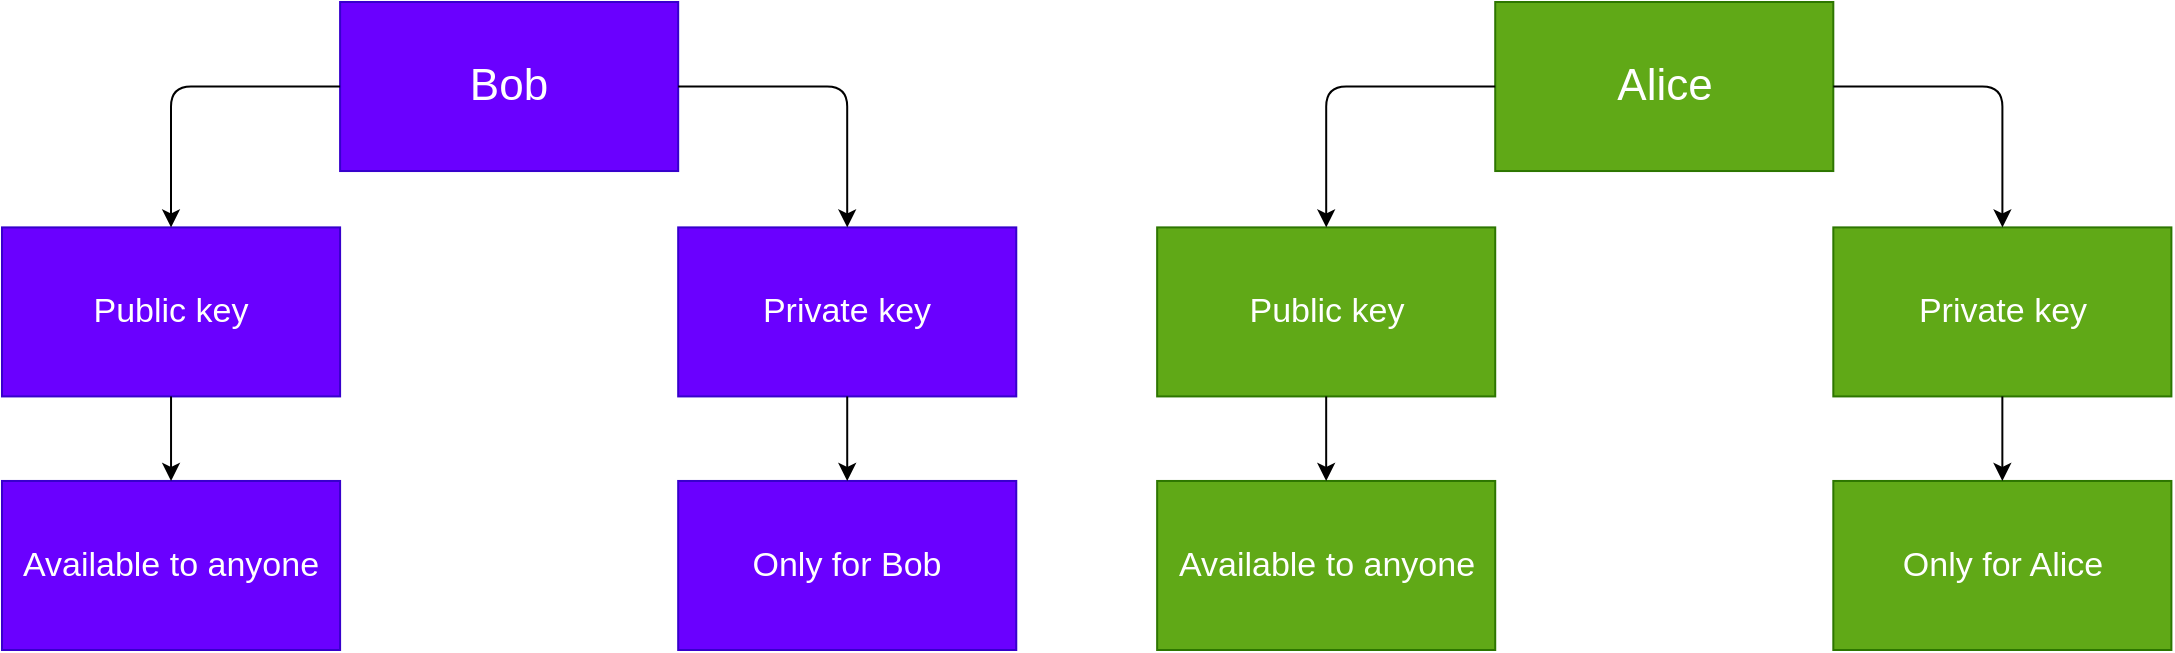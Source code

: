 <mxfile version="13.1.11" type="github"><diagram id="OANqIPZVYKdsMmiyQbG_" name="Page-1"><mxGraphModel dx="1021" dy="511" grid="1" gridSize="10" guides="1" tooltips="1" connect="1" arrows="1" fold="1" page="1" pageScale="1" pageWidth="1169" pageHeight="827" math="0" shadow="0"><root><mxCell id="0"/><mxCell id="1" parent="0"/><mxCell id="n7RWQx0ivdPw_bn4ZVeR-23" value="" style="group;aspect=fixed;" vertex="1" connectable="0" parent="1"><mxGeometry x="42" y="251" width="1084.7" height="324" as="geometry"/></mxCell><mxCell id="n7RWQx0ivdPw_bn4ZVeR-15" value="Alice" style="rounded=0;whiteSpace=wrap;html=1;fillColor=#60a917;strokeColor=#2D7600;fontColor=#ffffff;fontSize=22;" vertex="1" parent="n7RWQx0ivdPw_bn4ZVeR-23"><mxGeometry x="746.612" width="169.044" height="84.522" as="geometry"/></mxCell><mxCell id="n7RWQx0ivdPw_bn4ZVeR-17" value="Public key" style="rounded=0;whiteSpace=wrap;html=1;fillColor=#60a917;strokeColor=#2D7600;fontColor=#ffffff;fontSize=17;" vertex="1" parent="n7RWQx0ivdPw_bn4ZVeR-23"><mxGeometry x="577.568" y="112.696" width="169.044" height="84.522" as="geometry"/></mxCell><mxCell id="n7RWQx0ivdPw_bn4ZVeR-13" style="edgeStyle=orthogonalEdgeStyle;orthogonalLoop=1;jettySize=auto;html=1;exitX=0;exitY=0.5;exitDx=0;exitDy=0;fillColor=#60a917;strokeColor=#000000;rounded=1;" edge="1" source="n7RWQx0ivdPw_bn4ZVeR-15" target="n7RWQx0ivdPw_bn4ZVeR-17" parent="n7RWQx0ivdPw_bn4ZVeR-23"><mxGeometry relative="1" as="geometry"/></mxCell><mxCell id="n7RWQx0ivdPw_bn4ZVeR-19" value="Private key" style="rounded=0;whiteSpace=wrap;html=1;fillColor=#60a917;strokeColor=#2D7600;fontColor=#ffffff;fontSize=17;" vertex="1" parent="n7RWQx0ivdPw_bn4ZVeR-23"><mxGeometry x="915.656" y="112.696" width="169.044" height="84.522" as="geometry"/></mxCell><mxCell id="n7RWQx0ivdPw_bn4ZVeR-14" style="edgeStyle=orthogonalEdgeStyle;orthogonalLoop=1;jettySize=auto;html=1;exitX=1;exitY=0.5;exitDx=0;exitDy=0;fillColor=#60a917;strokeColor=#000000;rounded=1;" edge="1" source="n7RWQx0ivdPw_bn4ZVeR-15" target="n7RWQx0ivdPw_bn4ZVeR-19" parent="n7RWQx0ivdPw_bn4ZVeR-23"><mxGeometry relative="1" as="geometry"/></mxCell><mxCell id="n7RWQx0ivdPw_bn4ZVeR-20" value="Available to anyone" style="rounded=0;whiteSpace=wrap;html=1;fillColor=#60a917;strokeColor=#2D7600;fontColor=#ffffff;fontSize=17;" vertex="1" parent="n7RWQx0ivdPw_bn4ZVeR-23"><mxGeometry x="577.568" y="239.478" width="169.044" height="84.522" as="geometry"/></mxCell><mxCell id="n7RWQx0ivdPw_bn4ZVeR-16" style="edgeStyle=orthogonalEdgeStyle;orthogonalLoop=1;jettySize=auto;html=1;exitX=0.5;exitY=1;exitDx=0;exitDy=0;fillColor=#60a917;strokeColor=#000000;rounded=1;" edge="1" source="n7RWQx0ivdPw_bn4ZVeR-17" target="n7RWQx0ivdPw_bn4ZVeR-20" parent="n7RWQx0ivdPw_bn4ZVeR-23"><mxGeometry relative="1" as="geometry"/></mxCell><mxCell id="n7RWQx0ivdPw_bn4ZVeR-21" value="Only for Alice" style="rounded=0;whiteSpace=wrap;html=1;fillColor=#60a917;strokeColor=#2D7600;fontColor=#ffffff;fontSize=17;" vertex="1" parent="n7RWQx0ivdPw_bn4ZVeR-23"><mxGeometry x="915.656" y="239.478" width="169.044" height="84.522" as="geometry"/></mxCell><mxCell id="n7RWQx0ivdPw_bn4ZVeR-18" style="edgeStyle=orthogonalEdgeStyle;orthogonalLoop=1;jettySize=auto;html=1;exitX=0.5;exitY=1;exitDx=0;exitDy=0;fillColor=#60a917;strokeColor=#000000;rounded=1;" edge="1" source="n7RWQx0ivdPw_bn4ZVeR-19" target="n7RWQx0ivdPw_bn4ZVeR-21" parent="n7RWQx0ivdPw_bn4ZVeR-23"><mxGeometry relative="1" as="geometry"/></mxCell><mxCell id="n7RWQx0ivdPw_bn4ZVeR-22" value="" style="group" vertex="1" connectable="0" parent="n7RWQx0ivdPw_bn4ZVeR-23"><mxGeometry width="507.132" height="324" as="geometry"/></mxCell><mxCell id="n7RWQx0ivdPw_bn4ZVeR-2" value="Bob" style="rounded=0;whiteSpace=wrap;html=1;fillColor=#6a00ff;strokeColor=#3700CC;fontColor=#ffffff;fontSize=22;" vertex="1" parent="n7RWQx0ivdPw_bn4ZVeR-22"><mxGeometry x="169.044" width="169.044" height="84.522" as="geometry"/></mxCell><mxCell id="n7RWQx0ivdPw_bn4ZVeR-3" value="Public key" style="rounded=0;whiteSpace=wrap;html=1;fillColor=#6a00ff;strokeColor=#3700CC;fontColor=#ffffff;fontSize=17;" vertex="1" parent="n7RWQx0ivdPw_bn4ZVeR-22"><mxGeometry y="112.696" width="169.044" height="84.522" as="geometry"/></mxCell><mxCell id="n7RWQx0ivdPw_bn4ZVeR-7" style="edgeStyle=orthogonalEdgeStyle;orthogonalLoop=1;jettySize=auto;html=1;exitX=0;exitY=0.5;exitDx=0;exitDy=0;fillColor=#6a00ff;strokeColor=#000000;rounded=1;" edge="1" parent="n7RWQx0ivdPw_bn4ZVeR-22" source="n7RWQx0ivdPw_bn4ZVeR-2" target="n7RWQx0ivdPw_bn4ZVeR-3"><mxGeometry relative="1" as="geometry"/></mxCell><mxCell id="n7RWQx0ivdPw_bn4ZVeR-4" value="Private key" style="rounded=0;whiteSpace=wrap;html=1;fillColor=#6a00ff;strokeColor=#3700CC;fontColor=#ffffff;fontSize=17;" vertex="1" parent="n7RWQx0ivdPw_bn4ZVeR-22"><mxGeometry x="338.088" y="112.696" width="169.044" height="84.522" as="geometry"/></mxCell><mxCell id="n7RWQx0ivdPw_bn4ZVeR-8" style="edgeStyle=orthogonalEdgeStyle;orthogonalLoop=1;jettySize=auto;html=1;exitX=1;exitY=0.5;exitDx=0;exitDy=0;fillColor=#6a00ff;strokeColor=#000000;rounded=1;" edge="1" parent="n7RWQx0ivdPw_bn4ZVeR-22" source="n7RWQx0ivdPw_bn4ZVeR-2" target="n7RWQx0ivdPw_bn4ZVeR-4"><mxGeometry relative="1" as="geometry"/></mxCell><mxCell id="n7RWQx0ivdPw_bn4ZVeR-9" value="Available to anyone" style="rounded=0;whiteSpace=wrap;html=1;fillColor=#6a00ff;strokeColor=#3700CC;fontColor=#ffffff;fontSize=17;" vertex="1" parent="n7RWQx0ivdPw_bn4ZVeR-22"><mxGeometry y="239.478" width="169.044" height="84.522" as="geometry"/></mxCell><mxCell id="n7RWQx0ivdPw_bn4ZVeR-11" style="edgeStyle=orthogonalEdgeStyle;orthogonalLoop=1;jettySize=auto;html=1;exitX=0.5;exitY=1;exitDx=0;exitDy=0;fillColor=#6a00ff;strokeColor=#000000;rounded=1;" edge="1" parent="n7RWQx0ivdPw_bn4ZVeR-22" source="n7RWQx0ivdPw_bn4ZVeR-3" target="n7RWQx0ivdPw_bn4ZVeR-9"><mxGeometry relative="1" as="geometry"/></mxCell><mxCell id="n7RWQx0ivdPw_bn4ZVeR-10" value="Only for Bob" style="rounded=0;whiteSpace=wrap;html=1;fillColor=#6a00ff;strokeColor=#3700CC;fontColor=#ffffff;fontSize=17;" vertex="1" parent="n7RWQx0ivdPw_bn4ZVeR-22"><mxGeometry x="338.088" y="239.478" width="169.044" height="84.522" as="geometry"/></mxCell><mxCell id="n7RWQx0ivdPw_bn4ZVeR-12" style="edgeStyle=orthogonalEdgeStyle;orthogonalLoop=1;jettySize=auto;html=1;exitX=0.5;exitY=1;exitDx=0;exitDy=0;fillColor=#6a00ff;strokeColor=#000000;rounded=1;" edge="1" parent="n7RWQx0ivdPw_bn4ZVeR-22" source="n7RWQx0ivdPw_bn4ZVeR-4" target="n7RWQx0ivdPw_bn4ZVeR-10"><mxGeometry relative="1" as="geometry"/></mxCell></root></mxGraphModel></diagram></mxfile>